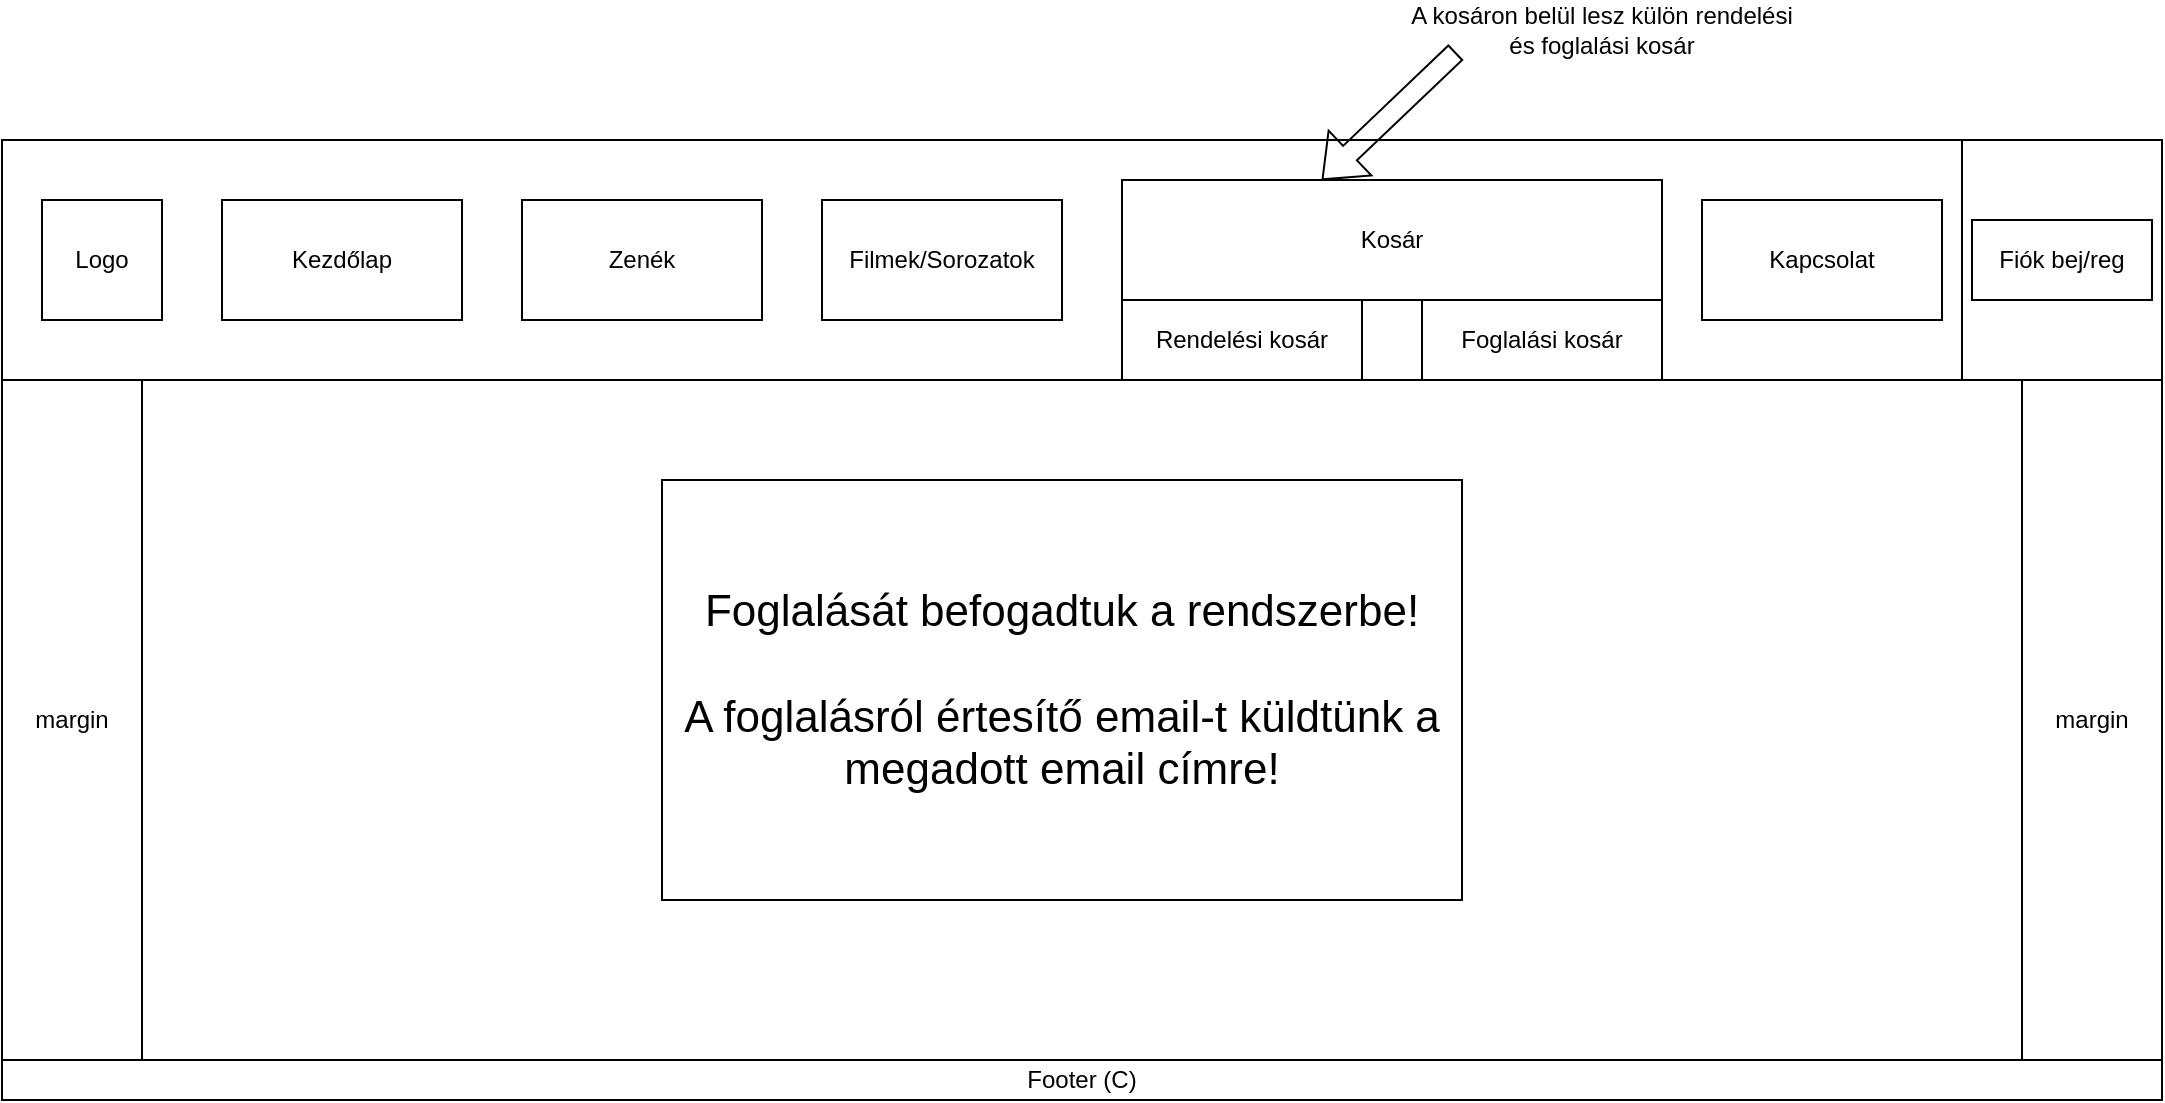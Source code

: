 <mxfile version="26.2.4">
  <diagram name="1 oldal" id="_80ow0Xsr4rpP3SRZX8A">
    <mxGraphModel dx="2867" dy="1073" grid="1" gridSize="10" guides="1" tooltips="1" connect="1" arrows="1" fold="1" page="1" pageScale="1" pageWidth="827" pageHeight="1169" math="0" shadow="0">
      <root>
        <mxCell id="0" />
        <mxCell id="1" parent="0" />
        <mxCell id="pdTnZ0QROW3gij0DqAFF-360" value="" style="rounded=0;whiteSpace=wrap;html=1;" vertex="1" parent="1">
          <mxGeometry x="-530" y="320" width="1080" height="480" as="geometry" />
        </mxCell>
        <mxCell id="pdTnZ0QROW3gij0DqAFF-361" value="" style="rounded=0;whiteSpace=wrap;html=1;" vertex="1" parent="1">
          <mxGeometry x="-530" y="320" width="1080" height="120" as="geometry" />
        </mxCell>
        <mxCell id="pdTnZ0QROW3gij0DqAFF-362" style="edgeStyle=orthogonalEdgeStyle;rounded=0;orthogonalLoop=1;jettySize=auto;html=1;exitX=0.5;exitY=0;exitDx=0;exitDy=0;" edge="1" parent="1" source="pdTnZ0QROW3gij0DqAFF-363">
          <mxGeometry relative="1" as="geometry">
            <mxPoint x="10" y="780" as="targetPoint" />
          </mxGeometry>
        </mxCell>
        <mxCell id="pdTnZ0QROW3gij0DqAFF-363" value="" style="rounded=0;whiteSpace=wrap;html=1;" vertex="1" parent="1">
          <mxGeometry x="-530" y="780" width="1080" height="20" as="geometry" />
        </mxCell>
        <mxCell id="pdTnZ0QROW3gij0DqAFF-364" value="" style="rounded=0;whiteSpace=wrap;html=1;" vertex="1" parent="1">
          <mxGeometry x="450" y="320" width="100" height="120" as="geometry" />
        </mxCell>
        <mxCell id="pdTnZ0QROW3gij0DqAFF-365" value="" style="rounded=0;whiteSpace=wrap;html=1;" vertex="1" parent="1">
          <mxGeometry x="-420" y="350" width="120" height="60" as="geometry" />
        </mxCell>
        <mxCell id="pdTnZ0QROW3gij0DqAFF-366" value="" style="rounded=0;whiteSpace=wrap;html=1;" vertex="1" parent="1">
          <mxGeometry x="180" y="380" width="120" height="60" as="geometry" />
        </mxCell>
        <mxCell id="pdTnZ0QROW3gij0DqAFF-367" value="" style="rounded=0;whiteSpace=wrap;html=1;" vertex="1" parent="1">
          <mxGeometry x="-270" y="350" width="120" height="60" as="geometry" />
        </mxCell>
        <mxCell id="pdTnZ0QROW3gij0DqAFF-368" value="" style="rounded=0;whiteSpace=wrap;html=1;" vertex="1" parent="1">
          <mxGeometry x="30" y="380" width="120" height="60" as="geometry" />
        </mxCell>
        <mxCell id="pdTnZ0QROW3gij0DqAFF-369" value="" style="rounded=0;whiteSpace=wrap;html=1;" vertex="1" parent="1">
          <mxGeometry x="-120" y="350" width="120" height="60" as="geometry" />
        </mxCell>
        <mxCell id="pdTnZ0QROW3gij0DqAFF-370" value="" style="rounded=0;whiteSpace=wrap;html=1;" vertex="1" parent="1">
          <mxGeometry x="-460" y="440" width="940" height="340" as="geometry" />
        </mxCell>
        <mxCell id="pdTnZ0QROW3gij0DqAFF-371" value="Kezdőlap" style="text;html=1;align=center;verticalAlign=middle;whiteSpace=wrap;rounded=0;" vertex="1" parent="1">
          <mxGeometry x="-420" y="350" width="120" height="60" as="geometry" />
        </mxCell>
        <mxCell id="pdTnZ0QROW3gij0DqAFF-372" value="" style="rounded=0;whiteSpace=wrap;html=1;" vertex="1" parent="1">
          <mxGeometry x="-510" y="350" width="60" height="60" as="geometry" />
        </mxCell>
        <mxCell id="pdTnZ0QROW3gij0DqAFF-373" value="&lt;div&gt;Logo&lt;/div&gt;" style="text;html=1;align=center;verticalAlign=middle;whiteSpace=wrap;rounded=0;" vertex="1" parent="1">
          <mxGeometry x="-510" y="350" width="60" height="60" as="geometry" />
        </mxCell>
        <mxCell id="pdTnZ0QROW3gij0DqAFF-374" value="Zenék" style="text;html=1;align=center;verticalAlign=middle;whiteSpace=wrap;rounded=0;" vertex="1" parent="1">
          <mxGeometry x="-270" y="350" width="120" height="60" as="geometry" />
        </mxCell>
        <mxCell id="pdTnZ0QROW3gij0DqAFF-375" value="Filmek/Sorozatok" style="text;html=1;align=center;verticalAlign=middle;whiteSpace=wrap;rounded=0;" vertex="1" parent="1">
          <mxGeometry x="-120" y="350" width="120" height="60" as="geometry" />
        </mxCell>
        <mxCell id="pdTnZ0QROW3gij0DqAFF-376" value="Rendelési kosár" style="text;html=1;align=center;verticalAlign=middle;whiteSpace=wrap;rounded=0;" vertex="1" parent="1">
          <mxGeometry x="30" y="390" width="120" height="60" as="geometry" />
        </mxCell>
        <mxCell id="pdTnZ0QROW3gij0DqAFF-377" value="Footer (C)" style="text;html=1;align=center;verticalAlign=middle;whiteSpace=wrap;rounded=0;" vertex="1" parent="1">
          <mxGeometry x="-530" y="780" width="1080" height="20" as="geometry" />
        </mxCell>
        <mxCell id="pdTnZ0QROW3gij0DqAFF-378" value="margin" style="text;html=1;align=center;verticalAlign=middle;whiteSpace=wrap;rounded=0;" vertex="1" parent="1">
          <mxGeometry x="-530" y="440" width="70" height="340" as="geometry" />
        </mxCell>
        <mxCell id="pdTnZ0QROW3gij0DqAFF-379" value="margin" style="text;html=1;align=center;verticalAlign=middle;whiteSpace=wrap;rounded=0;" vertex="1" parent="1">
          <mxGeometry x="480" y="440" width="70" height="340" as="geometry" />
        </mxCell>
        <mxCell id="pdTnZ0QROW3gij0DqAFF-380" value="Fiók bej/reg" style="rounded=0;whiteSpace=wrap;html=1;" vertex="1" parent="1">
          <mxGeometry x="455" y="360" width="90" height="40" as="geometry" />
        </mxCell>
        <mxCell id="pdTnZ0QROW3gij0DqAFF-381" value="" style="rounded=0;whiteSpace=wrap;html=1;" vertex="1" parent="1">
          <mxGeometry x="320" y="350" width="120" height="60" as="geometry" />
        </mxCell>
        <mxCell id="pdTnZ0QROW3gij0DqAFF-382" value="Kapcsolat" style="text;html=1;align=center;verticalAlign=middle;whiteSpace=wrap;rounded=0;" vertex="1" parent="1">
          <mxGeometry x="320" y="350" width="120" height="60" as="geometry" />
        </mxCell>
        <mxCell id="pdTnZ0QROW3gij0DqAFF-383" value="Foglalási kosár" style="text;html=1;align=center;verticalAlign=middle;whiteSpace=wrap;rounded=0;" vertex="1" parent="1">
          <mxGeometry x="180" y="390" width="120" height="60" as="geometry" />
        </mxCell>
        <mxCell id="pdTnZ0QROW3gij0DqAFF-384" value="Kosár" style="rounded=0;whiteSpace=wrap;html=1;" vertex="1" parent="1">
          <mxGeometry x="30" y="340" width="270" height="60" as="geometry" />
        </mxCell>
        <mxCell id="pdTnZ0QROW3gij0DqAFF-385" value="A kosáron belül lesz külön rendelési és foglalási kosár" style="text;html=1;align=center;verticalAlign=middle;whiteSpace=wrap;rounded=0;" vertex="1" parent="1">
          <mxGeometry x="170" y="250" width="200" height="30" as="geometry" />
        </mxCell>
        <mxCell id="pdTnZ0QROW3gij0DqAFF-386" value="" style="endArrow=classic;html=1;rounded=0;entryX=0.37;entryY=0;entryDx=0;entryDy=0;shape=flexArrow;entryPerimeter=0;exitX=0.135;exitY=0.867;exitDx=0;exitDy=0;exitPerimeter=0;" edge="1" parent="1" source="pdTnZ0QROW3gij0DqAFF-385" target="pdTnZ0QROW3gij0DqAFF-384">
          <mxGeometry width="50" height="50" relative="1" as="geometry">
            <mxPoint x="50" y="300" as="sourcePoint" />
            <mxPoint x="-70" y="380" as="targetPoint" />
          </mxGeometry>
        </mxCell>
        <mxCell id="pdTnZ0QROW3gij0DqAFF-387" value="&lt;font style=&quot;font-size: 22px;&quot;&gt;Foglalását befogadtuk a rendszerbe!&lt;/font&gt;&lt;div&gt;&lt;span style=&quot;font-size: 22px;&quot;&gt;&lt;br&gt;&lt;/span&gt;&lt;div&gt;&lt;font style=&quot;font-size: 22px;&quot;&gt;A foglalásról értesítő email-t küldtünk a megadott email címre!&lt;/font&gt;&lt;/div&gt;&lt;/div&gt;" style="rounded=0;whiteSpace=wrap;html=1;" vertex="1" parent="1">
          <mxGeometry x="-200" y="490" width="400" height="210" as="geometry" />
        </mxCell>
      </root>
    </mxGraphModel>
  </diagram>
</mxfile>
